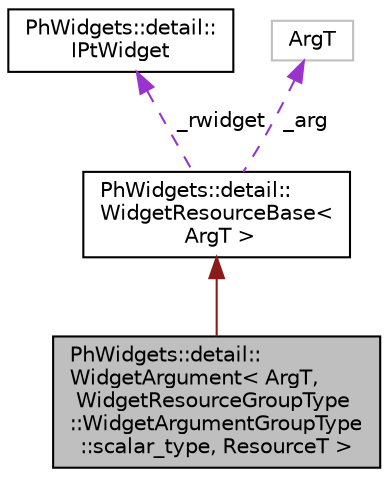 digraph "PhWidgets::detail::WidgetArgument&lt; ArgT, WidgetResourceGroupType::WidgetArgumentGroupType::scalar_type, ResourceT &gt;"
{
  edge [fontname="Helvetica",fontsize="10",labelfontname="Helvetica",labelfontsize="10"];
  node [fontname="Helvetica",fontsize="10",shape=record];
  Node2 [label="PhWidgets::detail::\lWidgetArgument\< ArgT,\l WidgetResourceGroupType\l::WidgetArgumentGroupType\l::scalar_type, ResourceT \>",height=0.2,width=0.4,color="black", fillcolor="grey75", style="filled", fontcolor="black"];
  Node3 -> Node2 [dir="back",color="firebrick4",fontsize="10",style="solid",fontname="Helvetica"];
  Node3 [label="PhWidgets::detail::\lWidgetResourceBase\<\l ArgT \>",height=0.2,width=0.4,color="black", fillcolor="white", style="filled",URL="$class_ph_widgets_1_1detail_1_1_widget_resource_base.html"];
  Node4 -> Node3 [dir="back",color="darkorchid3",fontsize="10",style="dashed",label=" _rwidget" ,fontname="Helvetica"];
  Node4 [label="PhWidgets::detail::\lIPtWidget",height=0.2,width=0.4,color="black", fillcolor="white", style="filled",URL="$class_ph_widgets_1_1detail_1_1_i_pt_widget.html"];
  Node5 -> Node3 [dir="back",color="darkorchid3",fontsize="10",style="dashed",label=" _arg" ,fontname="Helvetica"];
  Node5 [label="ArgT",height=0.2,width=0.4,color="grey75", fillcolor="white", style="filled"];
}
